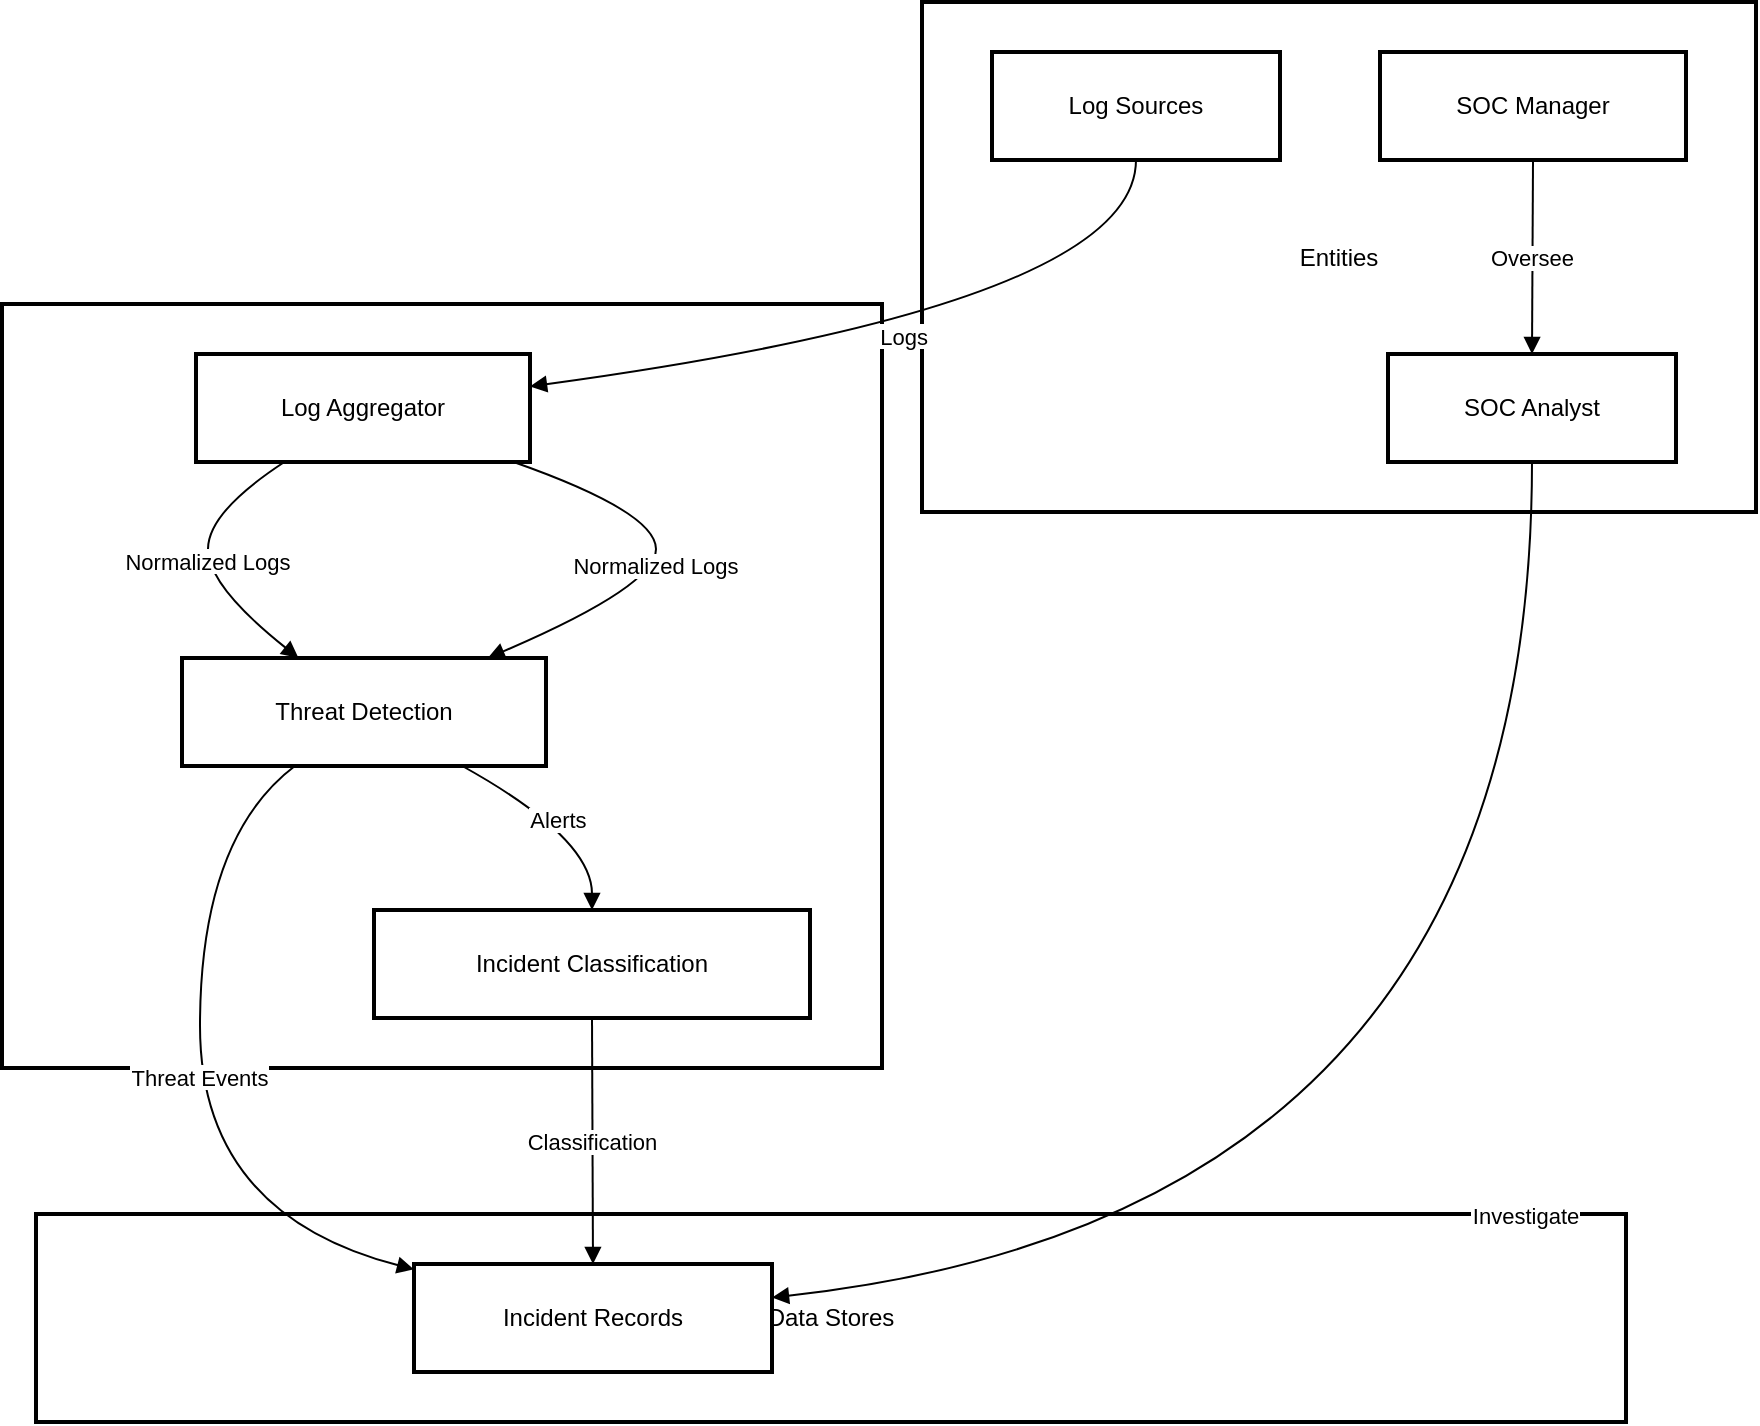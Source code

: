 <mxfile version="27.2.0">
  <diagram name="Page-1" id="lKp8Un6_BZNCfcJa298J">
    <mxGraphModel>
      <root>
        <mxCell id="0" />
        <mxCell id="1" parent="0" />
        <mxCell id="2" value="Entities" style="whiteSpace=wrap;strokeWidth=2;" vertex="1" parent="1">
          <mxGeometry x="468" y="8" width="417" height="255" as="geometry" />
        </mxCell>
        <mxCell id="3" value="Data Stores" style="whiteSpace=wrap;strokeWidth=2;" vertex="1" parent="1">
          <mxGeometry x="25" y="614" width="795" height="104" as="geometry" />
        </mxCell>
        <mxCell id="4" value="Processes" style="whiteSpace=wrap;strokeWidth=2;" vertex="1" parent="1">
          <mxGeometry x="8" y="159" width="440" height="382" as="geometry" />
        </mxCell>
        <mxCell id="5" value="Log Aggregator" style="whiteSpace=wrap;strokeWidth=2;" vertex="1" parent="1">
          <mxGeometry x="105" y="184" width="167" height="54" as="geometry" />
        </mxCell>
        <mxCell id="6" value="Threat Detection" style="whiteSpace=wrap;strokeWidth=2;" vertex="1" parent="1">
          <mxGeometry x="98" y="336" width="182" height="54" as="geometry" />
        </mxCell>
        <mxCell id="7" value="Incident Classification" style="whiteSpace=wrap;strokeWidth=2;" vertex="1" parent="1">
          <mxGeometry x="194" y="462" width="218" height="54" as="geometry" />
        </mxCell>
        <mxCell id="8" value="Incident Records" style="whiteSpace=wrap;strokeWidth=2;" vertex="1" parent="1">
          <mxGeometry x="214" y="639" width="179" height="54" as="geometry" />
        </mxCell>
        <mxCell id="9" value="Log Sources" style="whiteSpace=wrap;strokeWidth=2;" vertex="1" parent="1">
          <mxGeometry x="503" y="33" width="144" height="54" as="geometry" />
        </mxCell>
        <mxCell id="10" value="SOC Analyst" style="whiteSpace=wrap;strokeWidth=2;" vertex="1" parent="1">
          <mxGeometry x="701" y="184" width="144" height="54" as="geometry" />
        </mxCell>
        <mxCell id="11" value="SOC Manager" style="whiteSpace=wrap;strokeWidth=2;" vertex="1" parent="1">
          <mxGeometry x="697" y="33" width="153" height="54" as="geometry" />
        </mxCell>
        <mxCell id="12" value="Normalized Logs" style="curved=1;startArrow=none;endArrow=block;exitX=0.26;exitY=1.01;entryX=0.32;entryY=0;" edge="1" parent="1" source="5" target="6">
          <mxGeometry relative="1" as="geometry">
            <Array as="points">
              <mxPoint x="111" y="263" />
              <mxPoint x="111" y="300" />
            </Array>
          </mxGeometry>
        </mxCell>
        <mxCell id="13" value="Alerts" style="curved=1;startArrow=none;endArrow=block;exitX=0.77;exitY=1;entryX=0.5;entryY=0;" edge="1" parent="1" source="6" target="7">
          <mxGeometry relative="1" as="geometry">
            <Array as="points">
              <mxPoint x="303" y="426" />
            </Array>
          </mxGeometry>
        </mxCell>
        <mxCell id="14" value="Logs" style="curved=1;startArrow=none;endArrow=block;exitX=0.5;exitY=1;entryX=1;entryY=0.3;" edge="1" parent="1" source="9" target="5">
          <mxGeometry relative="1" as="geometry">
            <Array as="points">
              <mxPoint x="575" y="159" />
            </Array>
          </mxGeometry>
        </mxCell>
        <mxCell id="15" value="Normalized Logs" style="curved=1;startArrow=none;endArrow=block;exitX=0.96;exitY=1.01;entryX=0.84;entryY=0;" edge="1" parent="1" source="5" target="6">
          <mxGeometry relative="1" as="geometry">
            <Array as="points">
              <mxPoint x="335" y="263" />
              <mxPoint x="335" y="300" />
            </Array>
          </mxGeometry>
        </mxCell>
        <mxCell id="16" value="Threat Events" style="curved=1;startArrow=none;endArrow=block;exitX=0.31;exitY=1;entryX=0;entryY=0.05;" edge="1" parent="1" source="6" target="8">
          <mxGeometry relative="1" as="geometry">
            <Array as="points">
              <mxPoint x="107" y="426" />
              <mxPoint x="107" y="614" />
            </Array>
          </mxGeometry>
        </mxCell>
        <mxCell id="17" value="Classification" style="curved=1;startArrow=none;endArrow=block;exitX=0.5;exitY=1;entryX=0.5;entryY=-0.01;" edge="1" parent="1" source="7" target="8">
          <mxGeometry relative="1" as="geometry">
            <Array as="points" />
          </mxGeometry>
        </mxCell>
        <mxCell id="18" value="Investigate" style="curved=1;startArrow=none;endArrow=block;exitX=0.5;exitY=1.01;entryX=1;entryY=0.31;" edge="1" parent="1" source="10" target="8">
          <mxGeometry relative="1" as="geometry">
            <Array as="points">
              <mxPoint x="773" y="614" />
            </Array>
          </mxGeometry>
        </mxCell>
        <mxCell id="19" value="Oversee" style="curved=1;startArrow=none;endArrow=block;exitX=0.5;exitY=1;entryX=0.5;entryY=0.01;" edge="1" parent="1" source="11" target="10">
          <mxGeometry relative="1" as="geometry">
            <Array as="points" />
          </mxGeometry>
        </mxCell>
      </root>
    </mxGraphModel>
  </diagram>
</mxfile>
